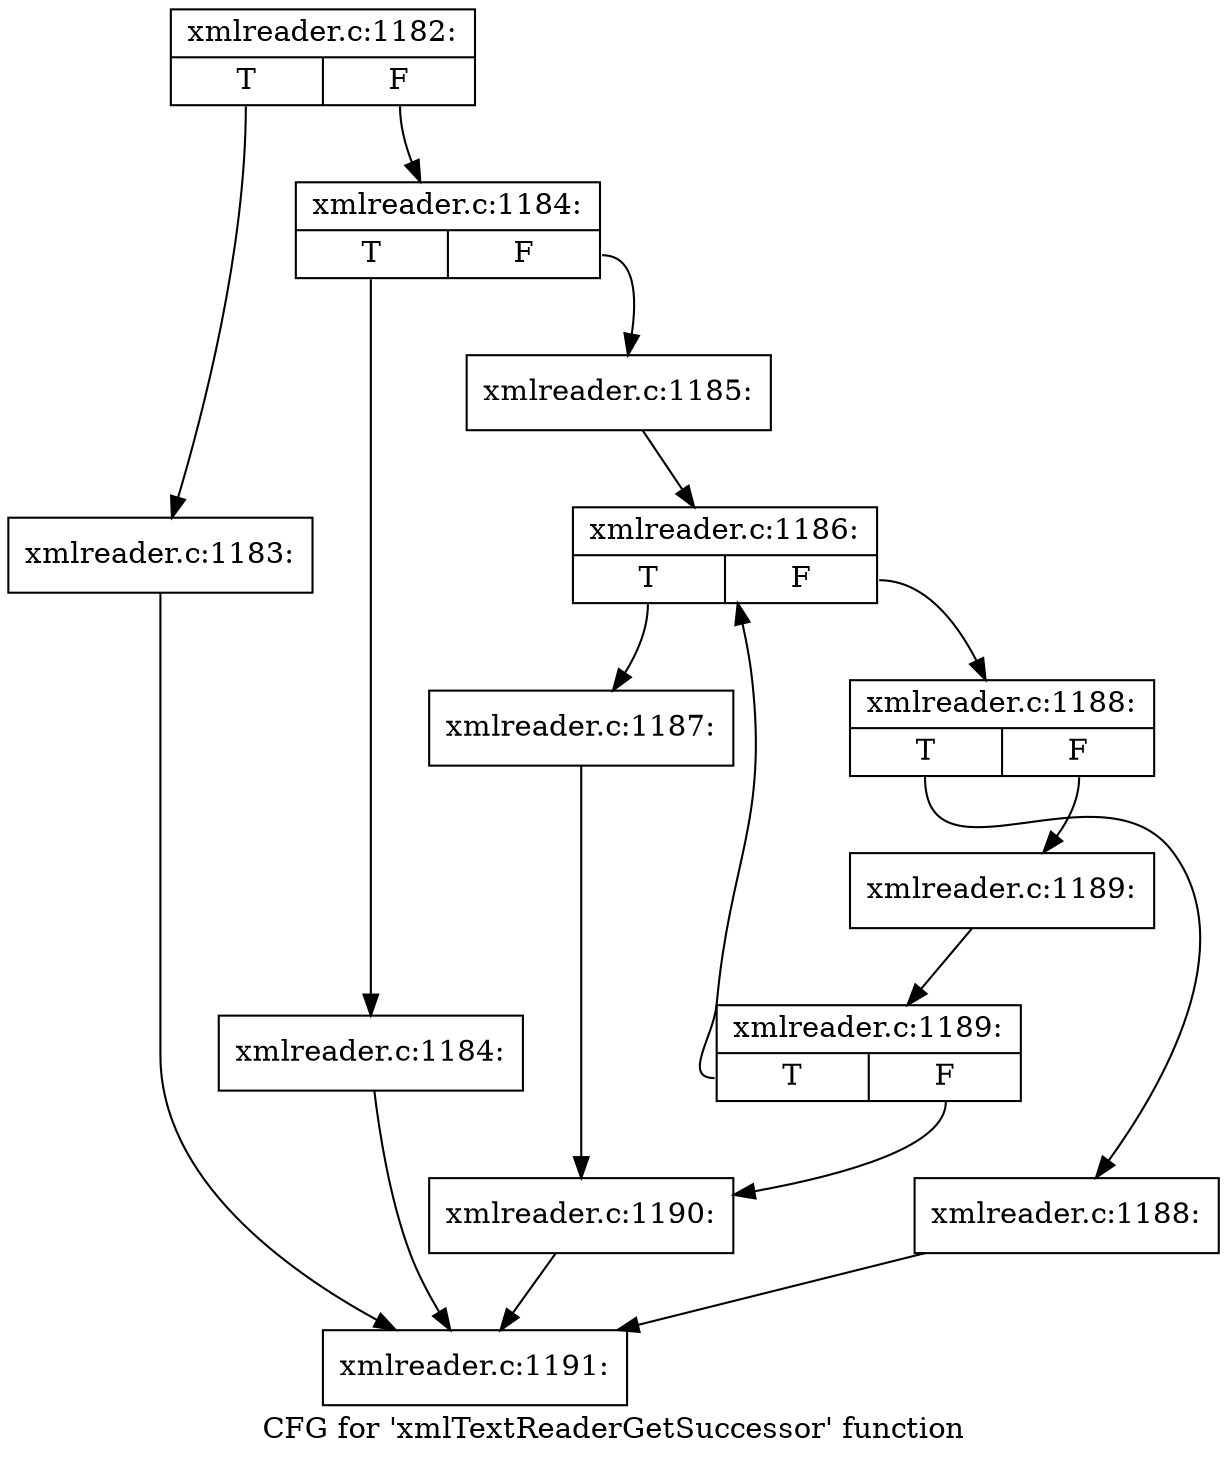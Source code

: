 digraph "CFG for 'xmlTextReaderGetSuccessor' function" {
	label="CFG for 'xmlTextReaderGetSuccessor' function";

	Node0x49b1f30 [shape=record,label="{xmlreader.c:1182:|{<s0>T|<s1>F}}"];
	Node0x49b1f30:s0 -> Node0x49b3d80;
	Node0x49b1f30:s1 -> Node0x49b1f80;
	Node0x49b3d80 [shape=record,label="{xmlreader.c:1183:}"];
	Node0x49b3d80 -> Node0x49b2410;
	Node0x49b1f80 [shape=record,label="{xmlreader.c:1184:|{<s0>T|<s1>F}}"];
	Node0x49b1f80:s0 -> Node0x49b2370;
	Node0x49b1f80:s1 -> Node0x49b23c0;
	Node0x49b2370 [shape=record,label="{xmlreader.c:1184:}"];
	Node0x49b2370 -> Node0x49b2410;
	Node0x49b23c0 [shape=record,label="{xmlreader.c:1185:}"];
	Node0x49b23c0 -> Node0x49b7350;
	Node0x49b7350 [shape=record,label="{xmlreader.c:1186:|{<s0>T|<s1>F}}"];
	Node0x49b7350:s0 -> Node0x49b78a0;
	Node0x49b7350:s1 -> Node0x49b78f0;
	Node0x49b78a0 [shape=record,label="{xmlreader.c:1187:}"];
	Node0x49b78a0 -> Node0x49b72b0;
	Node0x49b78f0 [shape=record,label="{xmlreader.c:1188:|{<s0>T|<s1>F}}"];
	Node0x49b78f0:s0 -> Node0x49b7c20;
	Node0x49b78f0:s1 -> Node0x49b7c70;
	Node0x49b7c20 [shape=record,label="{xmlreader.c:1188:}"];
	Node0x49b7c20 -> Node0x49b2410;
	Node0x49b7c70 [shape=record,label="{xmlreader.c:1189:}"];
	Node0x49b7c70 -> Node0x49b7300;
	Node0x49b7300 [shape=record,label="{xmlreader.c:1189:|{<s0>T|<s1>F}}"];
	Node0x49b7300:s0 -> Node0x49b7350;
	Node0x49b7300:s1 -> Node0x49b72b0;
	Node0x49b72b0 [shape=record,label="{xmlreader.c:1190:}"];
	Node0x49b72b0 -> Node0x49b2410;
	Node0x49b2410 [shape=record,label="{xmlreader.c:1191:}"];
}
